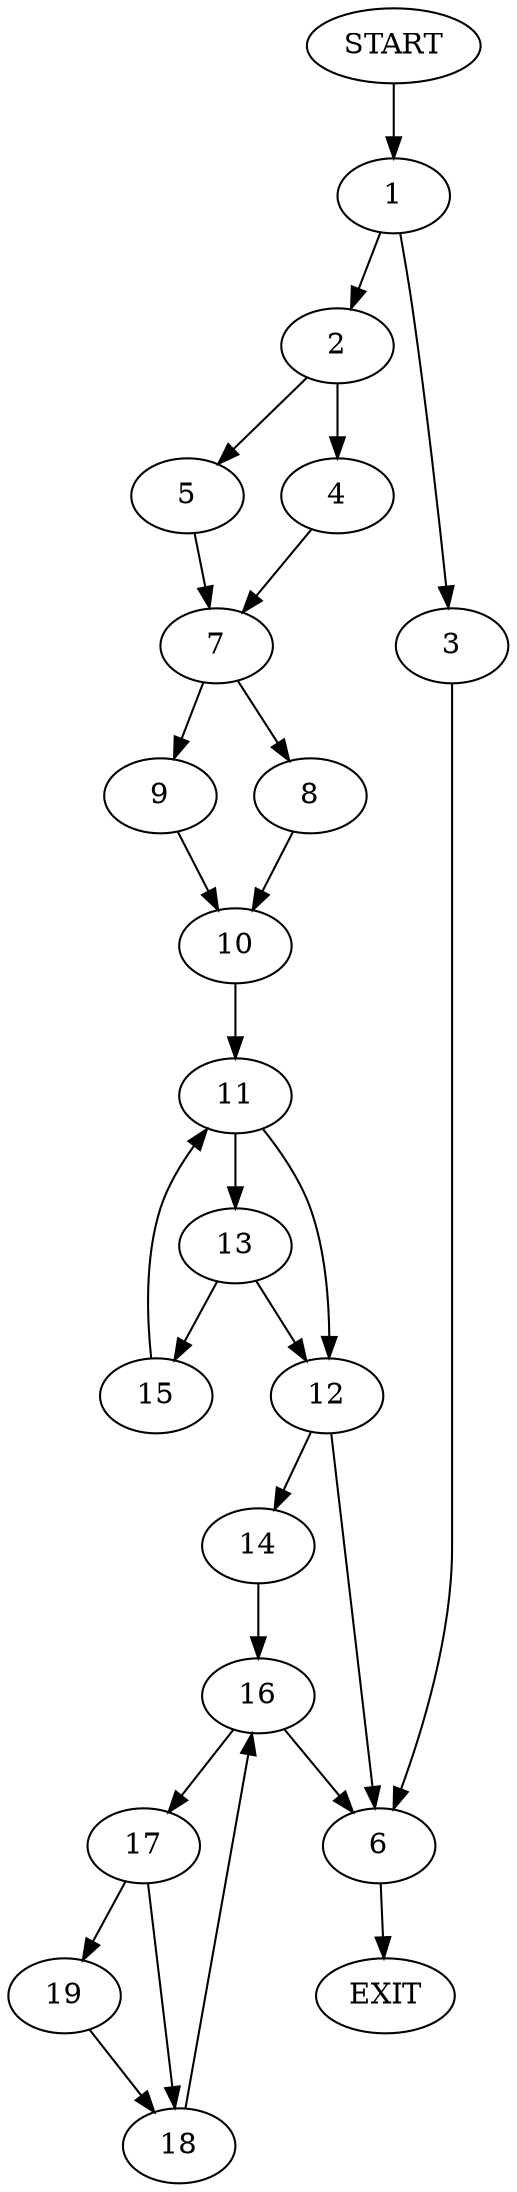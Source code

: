 digraph {
0 [label="START"]
20 [label="EXIT"]
0 -> 1
1 -> 2
1 -> 3
2 -> 4
2 -> 5
3 -> 6
6 -> 20
5 -> 7
4 -> 7
7 -> 8
7 -> 9
9 -> 10
8 -> 10
10 -> 11
11 -> 12
11 -> 13
12 -> 14
12 -> 6
13 -> 15
13 -> 12
15 -> 11
14 -> 16
16 -> 17
16 -> 6
17 -> 18
17 -> 19
19 -> 18
18 -> 16
}
